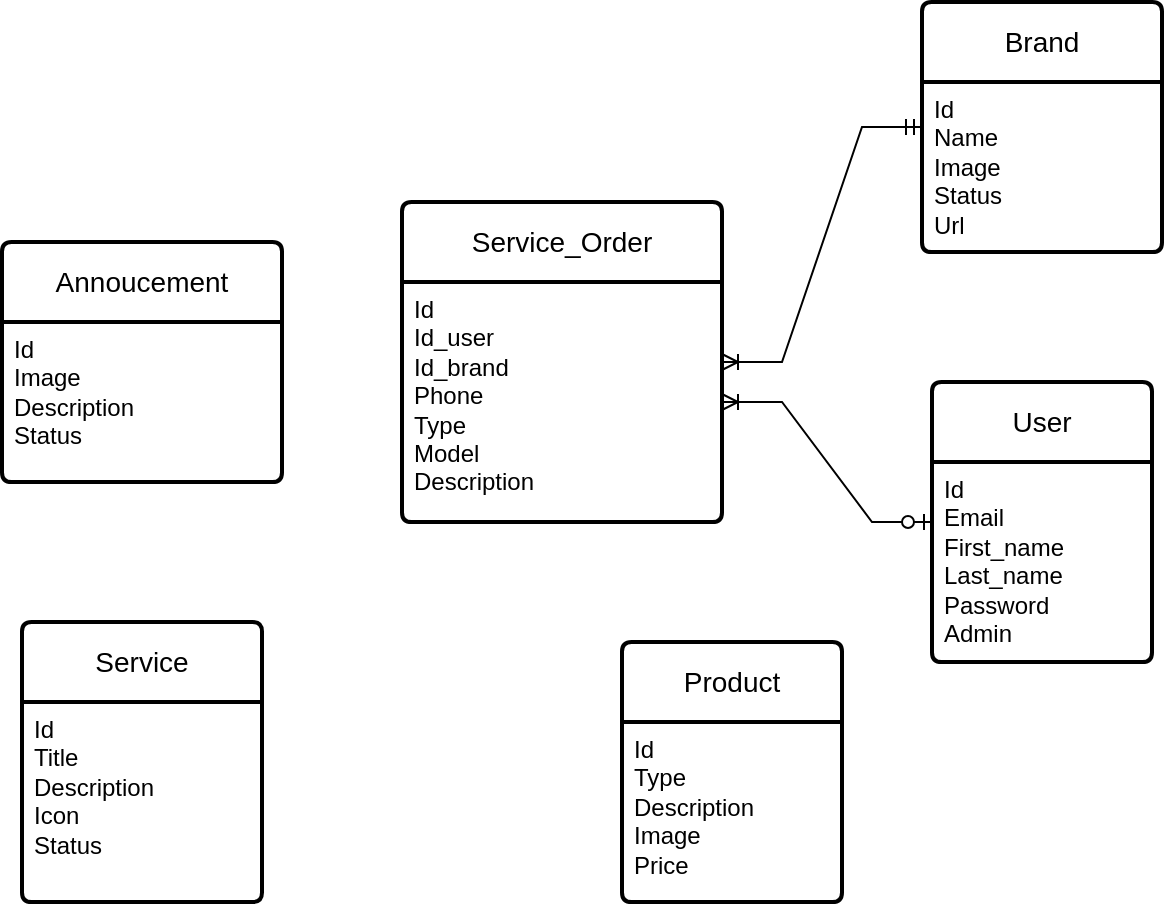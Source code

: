 <mxfile version="24.3.1" type="google">
  <diagram id="R2lEEEUBdFMjLlhIrx00" name="Page-1">
    <mxGraphModel grid="1" page="1" gridSize="10" guides="1" tooltips="1" connect="1" arrows="1" fold="1" pageScale="1" pageWidth="850" pageHeight="1100" math="0" shadow="0" extFonts="Permanent Marker^https://fonts.googleapis.com/css?family=Permanent+Marker">
      <root>
        <mxCell id="0" />
        <mxCell id="1" parent="0" />
        <mxCell id="Y6opIn_0yHm2btIe2zM6-1" value="Annoucement" style="swimlane;childLayout=stackLayout;horizontal=1;startSize=40;horizontalStack=0;rounded=1;fontSize=14;fontStyle=0;strokeWidth=2;resizeParent=0;resizeLast=1;shadow=0;dashed=0;align=center;arcSize=4;whiteSpace=wrap;html=1;" vertex="1" parent="1">
          <mxGeometry x="130" y="150" width="140" height="120" as="geometry" />
        </mxCell>
        <mxCell id="Y6opIn_0yHm2btIe2zM6-2" value="Id&lt;div&gt;Image&lt;/div&gt;&lt;div&gt;Description&lt;/div&gt;&lt;div&gt;Status&lt;/div&gt;" style="align=left;strokeColor=none;fillColor=none;spacingLeft=4;fontSize=12;verticalAlign=top;resizable=0;rotatable=0;part=1;html=1;" vertex="1" parent="Y6opIn_0yHm2btIe2zM6-1">
          <mxGeometry y="40" width="140" height="80" as="geometry" />
        </mxCell>
        <mxCell id="Y6opIn_0yHm2btIe2zM6-3" value="Product" style="swimlane;childLayout=stackLayout;horizontal=1;startSize=40;horizontalStack=0;rounded=1;fontSize=14;fontStyle=0;strokeWidth=2;resizeParent=0;resizeLast=1;shadow=0;dashed=0;align=center;arcSize=4;whiteSpace=wrap;html=1;" vertex="1" parent="1">
          <mxGeometry x="440" y="350" width="110" height="130" as="geometry" />
        </mxCell>
        <mxCell id="Y6opIn_0yHm2btIe2zM6-4" value="Id&lt;div&gt;Type&lt;/div&gt;&lt;div&gt;Description&lt;br&gt;&lt;/div&gt;&lt;div&gt;Image&lt;/div&gt;&lt;div&gt;Price&lt;/div&gt;" style="align=left;strokeColor=none;fillColor=none;spacingLeft=4;fontSize=12;verticalAlign=top;resizable=0;rotatable=0;part=1;html=1;" vertex="1" parent="Y6opIn_0yHm2btIe2zM6-3">
          <mxGeometry y="40" width="110" height="90" as="geometry" />
        </mxCell>
        <mxCell id="Y6opIn_0yHm2btIe2zM6-5" value="Brand" style="swimlane;childLayout=stackLayout;horizontal=1;startSize=40;horizontalStack=0;rounded=1;fontSize=14;fontStyle=0;strokeWidth=2;resizeParent=0;resizeLast=1;shadow=0;dashed=0;align=center;arcSize=4;whiteSpace=wrap;html=1;" vertex="1" parent="1">
          <mxGeometry x="590" y="30" width="120" height="125" as="geometry" />
        </mxCell>
        <mxCell id="Y6opIn_0yHm2btIe2zM6-6" value="Id&lt;div&gt;Name&lt;/div&gt;&lt;div&gt;Image&lt;/div&gt;&lt;div&gt;Status&lt;/div&gt;&lt;div&gt;Url&lt;/div&gt;" style="align=left;strokeColor=none;fillColor=none;spacingLeft=4;fontSize=12;verticalAlign=top;resizable=0;rotatable=0;part=1;html=1;" vertex="1" parent="Y6opIn_0yHm2btIe2zM6-5">
          <mxGeometry y="40" width="120" height="85" as="geometry" />
        </mxCell>
        <mxCell id="Y6opIn_0yHm2btIe2zM6-7" value="Service" style="swimlane;childLayout=stackLayout;horizontal=1;startSize=40;horizontalStack=0;rounded=1;fontSize=14;fontStyle=0;strokeWidth=2;resizeParent=0;resizeLast=1;shadow=0;dashed=0;align=center;arcSize=4;whiteSpace=wrap;html=1;" vertex="1" parent="1">
          <mxGeometry x="140" y="340" width="120" height="140" as="geometry" />
        </mxCell>
        <mxCell id="Y6opIn_0yHm2btIe2zM6-8" value="Id&lt;div&gt;Title&lt;/div&gt;&lt;div&gt;Description&lt;br&gt;&lt;/div&gt;&lt;div&gt;Icon&lt;/div&gt;&lt;div&gt;Status&lt;/div&gt;" style="align=left;strokeColor=none;fillColor=none;spacingLeft=4;fontSize=12;verticalAlign=top;resizable=0;rotatable=0;part=1;html=1;" vertex="1" parent="Y6opIn_0yHm2btIe2zM6-7">
          <mxGeometry y="40" width="120" height="100" as="geometry" />
        </mxCell>
        <mxCell id="Y6opIn_0yHm2btIe2zM6-9" value="User" style="swimlane;childLayout=stackLayout;horizontal=1;startSize=40;horizontalStack=0;rounded=1;fontSize=14;fontStyle=0;strokeWidth=2;resizeParent=0;resizeLast=1;shadow=0;dashed=0;align=center;arcSize=4;whiteSpace=wrap;html=1;" vertex="1" parent="1">
          <mxGeometry x="595" y="220" width="110" height="140" as="geometry" />
        </mxCell>
        <mxCell id="Y6opIn_0yHm2btIe2zM6-10" value="Id&lt;div&gt;Email&lt;/div&gt;&lt;div&gt;First_name&lt;/div&gt;&lt;div&gt;Last_name&lt;/div&gt;&lt;div&gt;Password&lt;/div&gt;&lt;div&gt;Admin&lt;/div&gt;" style="align=left;strokeColor=none;fillColor=none;spacingLeft=4;fontSize=12;verticalAlign=top;resizable=0;rotatable=0;part=1;html=1;" vertex="1" parent="Y6opIn_0yHm2btIe2zM6-9">
          <mxGeometry y="40" width="110" height="100" as="geometry" />
        </mxCell>
        <mxCell id="Y6opIn_0yHm2btIe2zM6-11" value="Service_Order" style="swimlane;childLayout=stackLayout;horizontal=1;startSize=40;horizontalStack=0;rounded=1;fontSize=14;fontStyle=0;strokeWidth=2;resizeParent=0;resizeLast=1;shadow=0;dashed=0;align=center;arcSize=4;whiteSpace=wrap;html=1;" vertex="1" parent="1">
          <mxGeometry x="330" y="130" width="160" height="160" as="geometry" />
        </mxCell>
        <mxCell id="Y6opIn_0yHm2btIe2zM6-12" value="Id&lt;div&gt;Id_user&lt;/div&gt;&lt;div&gt;Id_brand&lt;/div&gt;&lt;div&gt;Phone&lt;/div&gt;&lt;div&gt;Type&lt;/div&gt;&lt;div&gt;Model&lt;/div&gt;&lt;div&gt;Description&lt;/div&gt;" style="align=left;strokeColor=none;fillColor=none;spacingLeft=4;fontSize=12;verticalAlign=top;resizable=0;rotatable=0;part=1;html=1;" vertex="1" parent="Y6opIn_0yHm2btIe2zM6-11">
          <mxGeometry y="40" width="160" height="120" as="geometry" />
        </mxCell>
        <mxCell id="Y6opIn_0yHm2btIe2zM6-14" value="" style="edgeStyle=entityRelationEdgeStyle;fontSize=12;html=1;endArrow=ERoneToMany;startArrow=ERmandOne;rounded=0;" edge="1" parent="1" source="Y6opIn_0yHm2btIe2zM6-5" target="Y6opIn_0yHm2btIe2zM6-11">
          <mxGeometry width="100" height="100" relative="1" as="geometry">
            <mxPoint x="380" y="380" as="sourcePoint" />
            <mxPoint x="480" y="280" as="targetPoint" />
          </mxGeometry>
        </mxCell>
        <mxCell id="Y6opIn_0yHm2btIe2zM6-15" value="" style="edgeStyle=entityRelationEdgeStyle;fontSize=12;html=1;endArrow=ERoneToMany;startArrow=ERzeroToOne;rounded=0;" edge="1" parent="1" source="Y6opIn_0yHm2btIe2zM6-9" target="Y6opIn_0yHm2btIe2zM6-12">
          <mxGeometry width="100" height="100" relative="1" as="geometry">
            <mxPoint x="380" y="380" as="sourcePoint" />
            <mxPoint x="480" y="280" as="targetPoint" />
          </mxGeometry>
        </mxCell>
      </root>
    </mxGraphModel>
  </diagram>
</mxfile>
